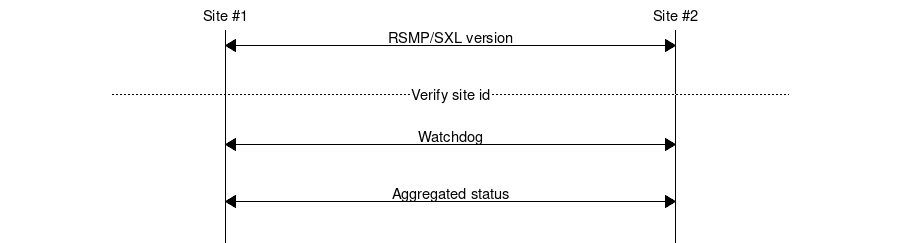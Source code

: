 # MSC for Command request/response

msc {
  hscale = "1.5", arcgradient = "0";

  a [label="Site #1"], b [label="Site #2"];

  a<=>b [ label = "RSMP/SXL version" ];
  |||;
  --- [ label = "Verify site id" ];
  |||;
  a<=>b [ label = "Watchdog" ];
  |||;
  a<=>b [ label = "Aggregated status" ];
  |||;
}

